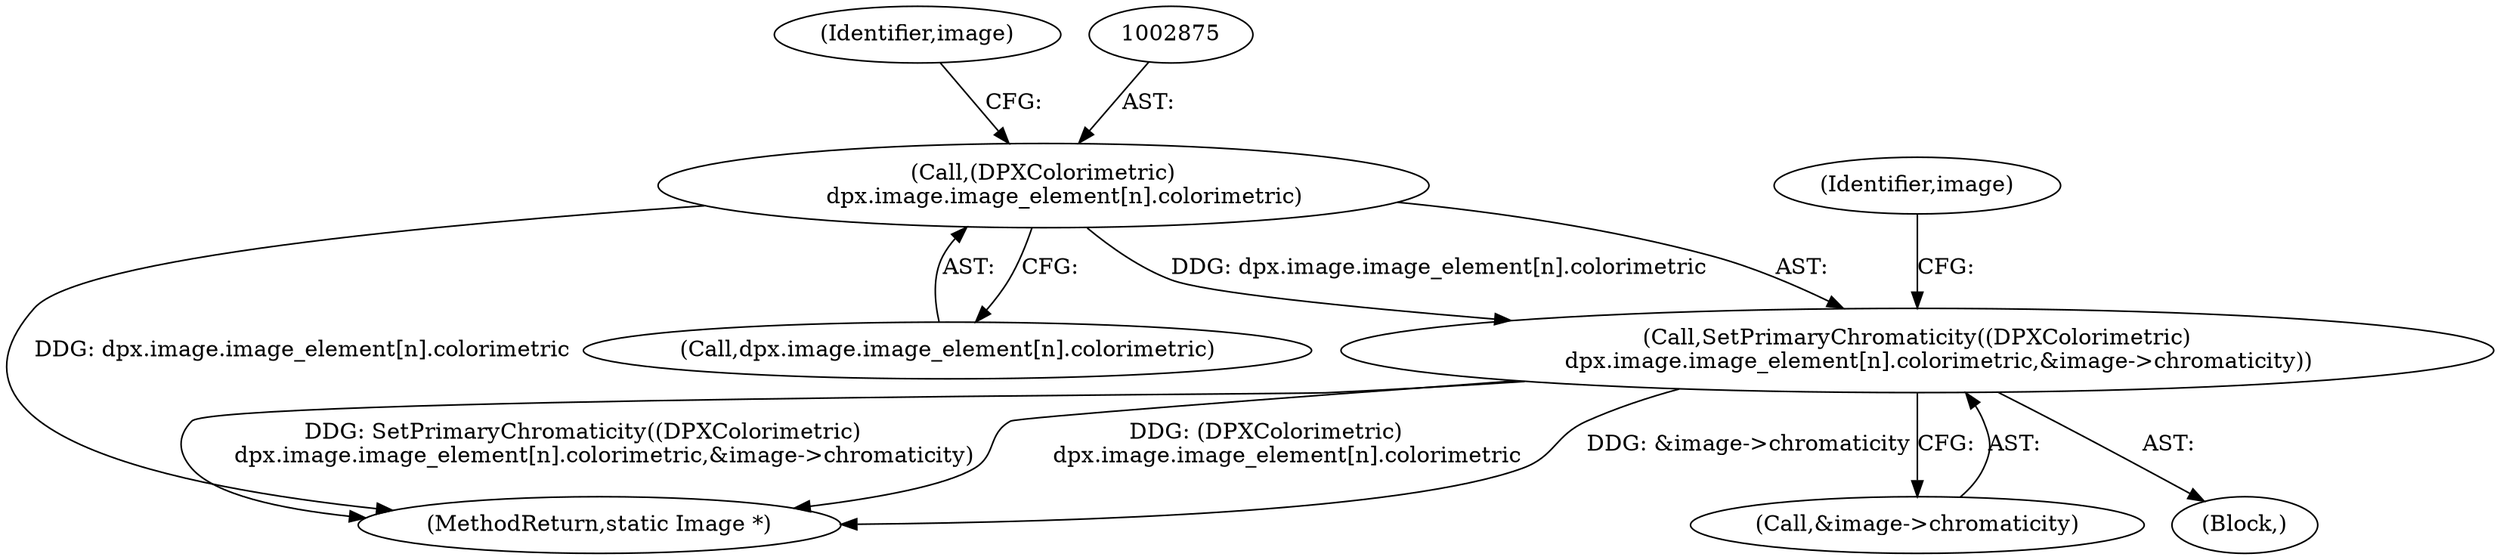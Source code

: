 digraph "0_ImageMagick_f6e9d0d9955e85bdd7540b251cd50d598dacc5e6_14@array" {
"1002874" [label="(Call,(DPXColorimetric)\n      dpx.image.image_element[n].colorimetric)"];
"1002873" [label="(Call,SetPrimaryChromaticity((DPXColorimetric)\n      dpx.image.image_element[n].colorimetric,&image->chromaticity))"];
"1002876" [label="(Call,dpx.image.image_element[n].colorimetric)"];
"1003259" [label="(MethodReturn,static Image *)"];
"1002885" [label="(Call,&image->chromaticity)"];
"1002873" [label="(Call,SetPrimaryChromaticity((DPXColorimetric)\n      dpx.image.image_element[n].colorimetric,&image->chromaticity))"];
"1002874" [label="(Call,(DPXColorimetric)\n      dpx.image.image_element[n].colorimetric)"];
"1002891" [label="(Identifier,image)"];
"1002805" [label="(Block,)"];
"1002887" [label="(Identifier,image)"];
"1002874" -> "1002873"  [label="AST: "];
"1002874" -> "1002876"  [label="CFG: "];
"1002875" -> "1002874"  [label="AST: "];
"1002876" -> "1002874"  [label="AST: "];
"1002887" -> "1002874"  [label="CFG: "];
"1002874" -> "1003259"  [label="DDG: dpx.image.image_element[n].colorimetric"];
"1002874" -> "1002873"  [label="DDG: dpx.image.image_element[n].colorimetric"];
"1002873" -> "1002805"  [label="AST: "];
"1002873" -> "1002885"  [label="CFG: "];
"1002885" -> "1002873"  [label="AST: "];
"1002891" -> "1002873"  [label="CFG: "];
"1002873" -> "1003259"  [label="DDG: SetPrimaryChromaticity((DPXColorimetric)\n      dpx.image.image_element[n].colorimetric,&image->chromaticity)"];
"1002873" -> "1003259"  [label="DDG: (DPXColorimetric)\n      dpx.image.image_element[n].colorimetric"];
"1002873" -> "1003259"  [label="DDG: &image->chromaticity"];
}
